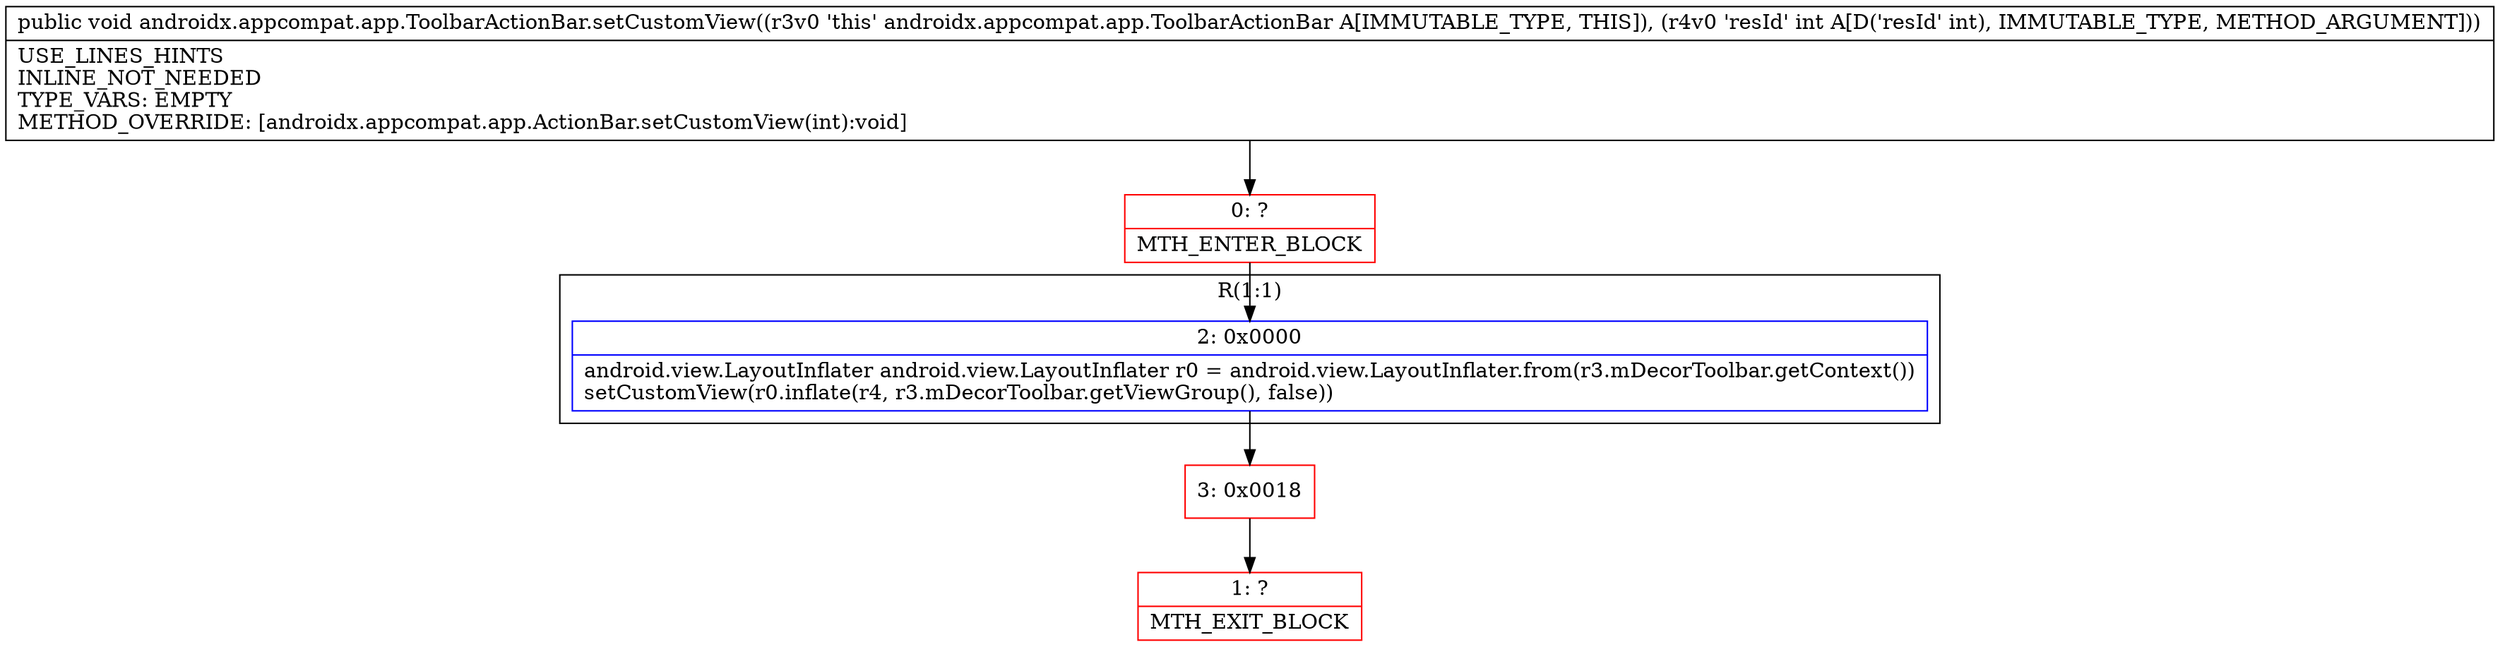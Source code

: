 digraph "CFG forandroidx.appcompat.app.ToolbarActionBar.setCustomView(I)V" {
subgraph cluster_Region_1437342702 {
label = "R(1:1)";
node [shape=record,color=blue];
Node_2 [shape=record,label="{2\:\ 0x0000|android.view.LayoutInflater android.view.LayoutInflater r0 = android.view.LayoutInflater.from(r3.mDecorToolbar.getContext())\lsetCustomView(r0.inflate(r4, r3.mDecorToolbar.getViewGroup(), false))\l}"];
}
Node_0 [shape=record,color=red,label="{0\:\ ?|MTH_ENTER_BLOCK\l}"];
Node_3 [shape=record,color=red,label="{3\:\ 0x0018}"];
Node_1 [shape=record,color=red,label="{1\:\ ?|MTH_EXIT_BLOCK\l}"];
MethodNode[shape=record,label="{public void androidx.appcompat.app.ToolbarActionBar.setCustomView((r3v0 'this' androidx.appcompat.app.ToolbarActionBar A[IMMUTABLE_TYPE, THIS]), (r4v0 'resId' int A[D('resId' int), IMMUTABLE_TYPE, METHOD_ARGUMENT]))  | USE_LINES_HINTS\lINLINE_NOT_NEEDED\lTYPE_VARS: EMPTY\lMETHOD_OVERRIDE: [androidx.appcompat.app.ActionBar.setCustomView(int):void]\l}"];
MethodNode -> Node_0;Node_2 -> Node_3;
Node_0 -> Node_2;
Node_3 -> Node_1;
}

